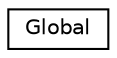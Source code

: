 digraph "Graphical Class Hierarchy"
{
  edge [fontname="Helvetica",fontsize="10",labelfontname="Helvetica",labelfontsize="10"];
  node [fontname="Helvetica",fontsize="10",shape=record];
  rankdir="LR";
  Node0 [label="Global",height=0.2,width=0.4,color="black", fillcolor="white", style="filled",URL="$classcom_1_1microsoft_1_1z3_1_1_global.html"];
}
